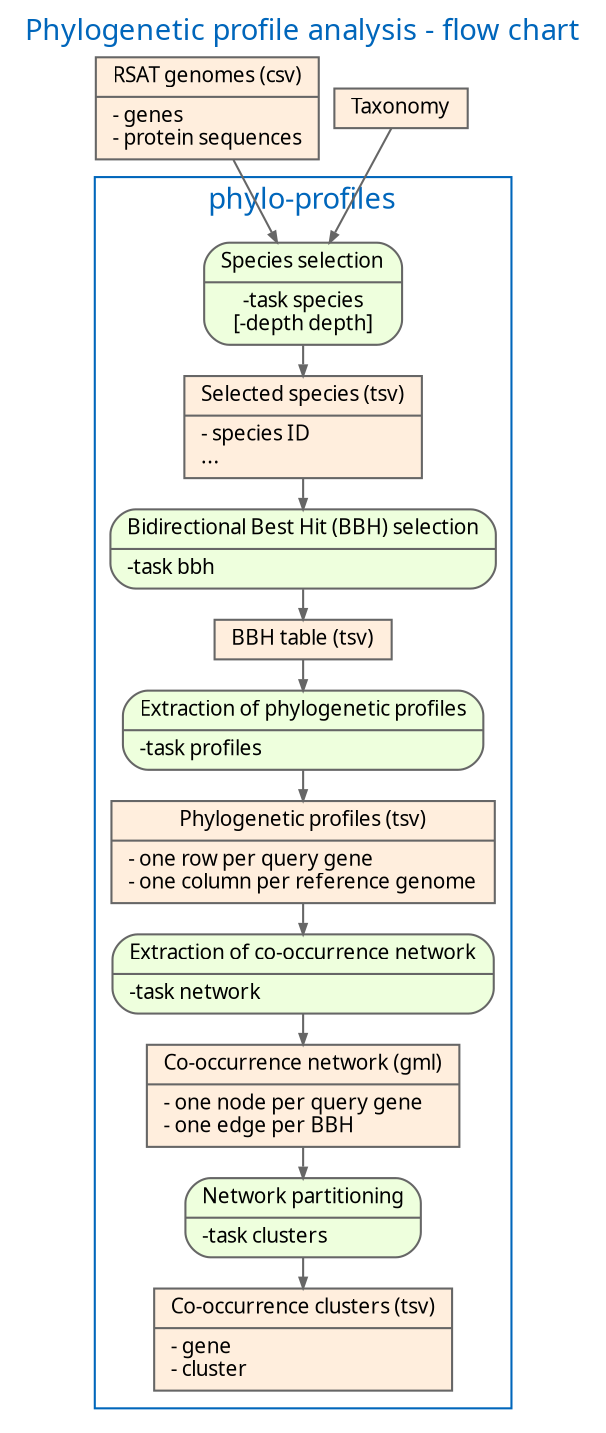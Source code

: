 digraph {

	graph [fontname="ArialBlack",fontsize="14", label="Phylogenetic profile analysis - flow chart" labelloc="t", fontcolor="#0066BB", nodesep="0.1", ranksep="0.2", rankdir=TB];
	edge [fontname="ArialMT",fontsize="10",labelfontname="ArialMT",labelfontsize="10", arrowsize="0.5", color="#666666"];
	node [fontname="ArialMT",fontsize="10",shape=record,height="0.2", color="#666666"];


	genomes  [shape="record", style="filled", fillcolor="#FFEEDD", label="{RSAT genomes (csv)|- genes\l- protein sequences\l}"]

	taxonomy   [shape="record", style="filled", fillcolor="#FFEEDD", label="{Taxonomy}"]

	genomes -> task_species
	taxonomy -> task_species


	subgraph cluster_0 {
		 color="#0066BB";
	 	 label="phylo-profiles";

		 task_species [shape="record", style="rounded,filled", fillcolor="#EEFFDD", label="{Species selection|-task species\n[-depth depth]}"]
		 task_species -> selected_species
		 selected_species  [shape="record", style="filled", fillcolor="#FFEEDD", label="{Selected species (tsv)|- species ID\l...\l}"]


		 selected_species -> task_bbh
		 task_bbh [shape="record", style="rounded,filled", fillcolor="#EEFFDD", label="{Bidirectional Best Hit (BBH) selection|-task bbh\l}"]
		 task_bbh -> bbh_table
		 bbh_table  [shape="record", style="filled", fillcolor="#FFEEDD", label="{BBH table (tsv)}"]

		 bbh_table -> task_profiles
		 task_profiles [shape="record", style="rounded,filled", fillcolor="#EEFFDD", label="{Extraction of phylogenetic profiles|-task profiles\l}"]
		 task_profiles -> profile_table
		 profile_table  [shape="record", style="filled", fillcolor="#FFEEDD", label="{Phylogenetic profiles (tsv)|- one row per query gene\l- one column per reference genome}"]

		 profile_table -> task_network
		 task_network [shape="record", style="rounded,filled", fillcolor="#EEFFDD", label="{Extraction of co-occurrence network|-task network\l}"]
		 task_network -> cooc_network
		 cooc_network  [shape="record", style="filled", fillcolor="#FFEEDD", label="{Co-occurrence network (gml)|- one node per query gene\l- one edge per BBH\l}"]

		 cooc_network -> task_clusters
		 task_clusters [shape="record", style="rounded,filled", fillcolor="#EEFFDD", label="{Network partitioning|-task clusters\l}"]
		 task_clusters -> sub_network
		 sub_network  [shape="record", style="filled", fillcolor="#FFEEDD", label="{Co-occurrence clusters (tsv)|- gene\l- cluster\l}"]
		 
	}

}
